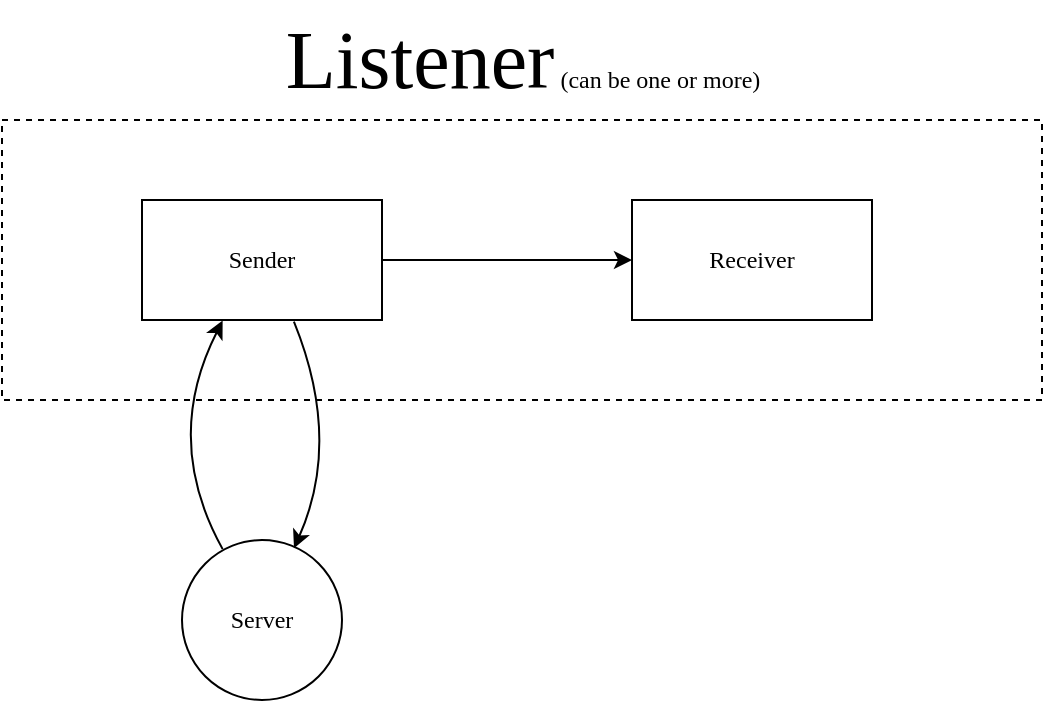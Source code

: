 <mxfile version="28.1.0">
  <diagram name="Page-1" id="K3jDQOZ3eiWe29lV1Vd4">
    <mxGraphModel dx="961" dy="513" grid="1" gridSize="10" guides="1" tooltips="1" connect="1" arrows="1" fold="1" page="1" pageScale="1" pageWidth="850" pageHeight="1100" math="0" shadow="0">
      <root>
        <mxCell id="0" />
        <mxCell id="1" parent="0" />
        <mxCell id="yrP7KXh8y6IfMzEt6TzR-7" style="rounded=0;orthogonalLoop=1;jettySize=auto;html=1;entryX=0.336;entryY=1.005;entryDx=0;entryDy=0;exitX=0.254;exitY=0.057;exitDx=0;exitDy=0;curved=1;entryPerimeter=0;exitPerimeter=0;fontFamily=IBM Plex Sans;fontSource=https%3A%2F%2Ffonts.googleapis.com%2Fcss%3Ffamily%3DIBM%2BPlex%2BSans;fontStyle=0" edge="1" parent="1" source="yrP7KXh8y6IfMzEt6TzR-1" target="yrP7KXh8y6IfMzEt6TzR-2">
          <mxGeometry relative="1" as="geometry">
            <Array as="points">
              <mxPoint x="190" y="350" />
            </Array>
          </mxGeometry>
        </mxCell>
        <mxCell id="yrP7KXh8y6IfMzEt6TzR-1" value="&lt;div&gt;Server&lt;/div&gt;" style="ellipse;whiteSpace=wrap;html=1;aspect=fixed;fontFamily=IBM Plex Sans;fontSource=https%3A%2F%2Ffonts.googleapis.com%2Fcss%3Ffamily%3DIBM%2BPlex%2BSans;fontStyle=0" vertex="1" parent="1">
          <mxGeometry x="200" y="400" width="80" height="80" as="geometry" />
        </mxCell>
        <mxCell id="yrP7KXh8y6IfMzEt6TzR-10" style="edgeStyle=orthogonalEdgeStyle;rounded=0;orthogonalLoop=1;jettySize=auto;html=1;entryX=0;entryY=0.5;entryDx=0;entryDy=0;fontFamily=IBM Plex Sans;fontSource=https%3A%2F%2Ffonts.googleapis.com%2Fcss%3Ffamily%3DIBM%2BPlex%2BSans;fontStyle=0" edge="1" parent="1" source="yrP7KXh8y6IfMzEt6TzR-2" target="yrP7KXh8y6IfMzEt6TzR-9">
          <mxGeometry relative="1" as="geometry" />
        </mxCell>
        <mxCell id="yrP7KXh8y6IfMzEt6TzR-2" value="&lt;div&gt;Sender&lt;/div&gt;" style="rounded=0;whiteSpace=wrap;html=1;fontFamily=IBM Plex Sans;fontSource=https%3A%2F%2Ffonts.googleapis.com%2Fcss%3Ffamily%3DIBM%2BPlex%2BSans;fontStyle=0" vertex="1" parent="1">
          <mxGeometry x="180" y="230" width="120" height="60" as="geometry" />
        </mxCell>
        <mxCell id="yrP7KXh8y6IfMzEt6TzR-8" style="rounded=0;orthogonalLoop=1;jettySize=auto;html=1;entryX=0.7;entryY=0.051;entryDx=0;entryDy=0;entryPerimeter=0;exitX=0.633;exitY=1.013;exitDx=0;exitDy=0;exitPerimeter=0;curved=1;fontFamily=IBM Plex Sans;fontSource=https%3A%2F%2Ffonts.googleapis.com%2Fcss%3Ffamily%3DIBM%2BPlex%2BSans;fontStyle=0" edge="1" parent="1" source="yrP7KXh8y6IfMzEt6TzR-2" target="yrP7KXh8y6IfMzEt6TzR-1">
          <mxGeometry relative="1" as="geometry">
            <Array as="points">
              <mxPoint x="280" y="350" />
            </Array>
          </mxGeometry>
        </mxCell>
        <mxCell id="yrP7KXh8y6IfMzEt6TzR-9" value="Receiver" style="rounded=0;whiteSpace=wrap;html=1;fontFamily=IBM Plex Sans;fontSource=https%3A%2F%2Ffonts.googleapis.com%2Fcss%3Ffamily%3DIBM%2BPlex%2BSans;fontStyle=0" vertex="1" parent="1">
          <mxGeometry x="425" y="230" width="120" height="60" as="geometry" />
        </mxCell>
        <mxCell id="yrP7KXh8y6IfMzEt6TzR-14" value="" style="rounded=0;whiteSpace=wrap;html=1;fillColor=none;dashed=1;fontFamily=IBM Plex Sans;fontSource=https%3A%2F%2Ffonts.googleapis.com%2Fcss%3Ffamily%3DIBM%2BPlex%2BSans;fontStyle=0" vertex="1" parent="1">
          <mxGeometry x="110" y="190" width="520" height="140" as="geometry" />
        </mxCell>
        <mxCell id="yrP7KXh8y6IfMzEt6TzR-15" value="&lt;font style=&quot;font-size: 41px;&quot;&gt;Listener&lt;/font&gt;&amp;nbsp;(can be one or more)" style="text;html=1;align=center;verticalAlign=middle;resizable=0;points=[];autosize=1;strokeColor=none;fillColor=none;fontFamily=IBM Plex Sans;fontSource=https%3A%2F%2Ffonts.googleapis.com%2Fcss%3Ffamily%3DIBM%2BPlex%2BSans;fontStyle=0" vertex="1" parent="1">
          <mxGeometry x="220" y="130" width="300" height="60" as="geometry" />
        </mxCell>
      </root>
    </mxGraphModel>
  </diagram>
</mxfile>
